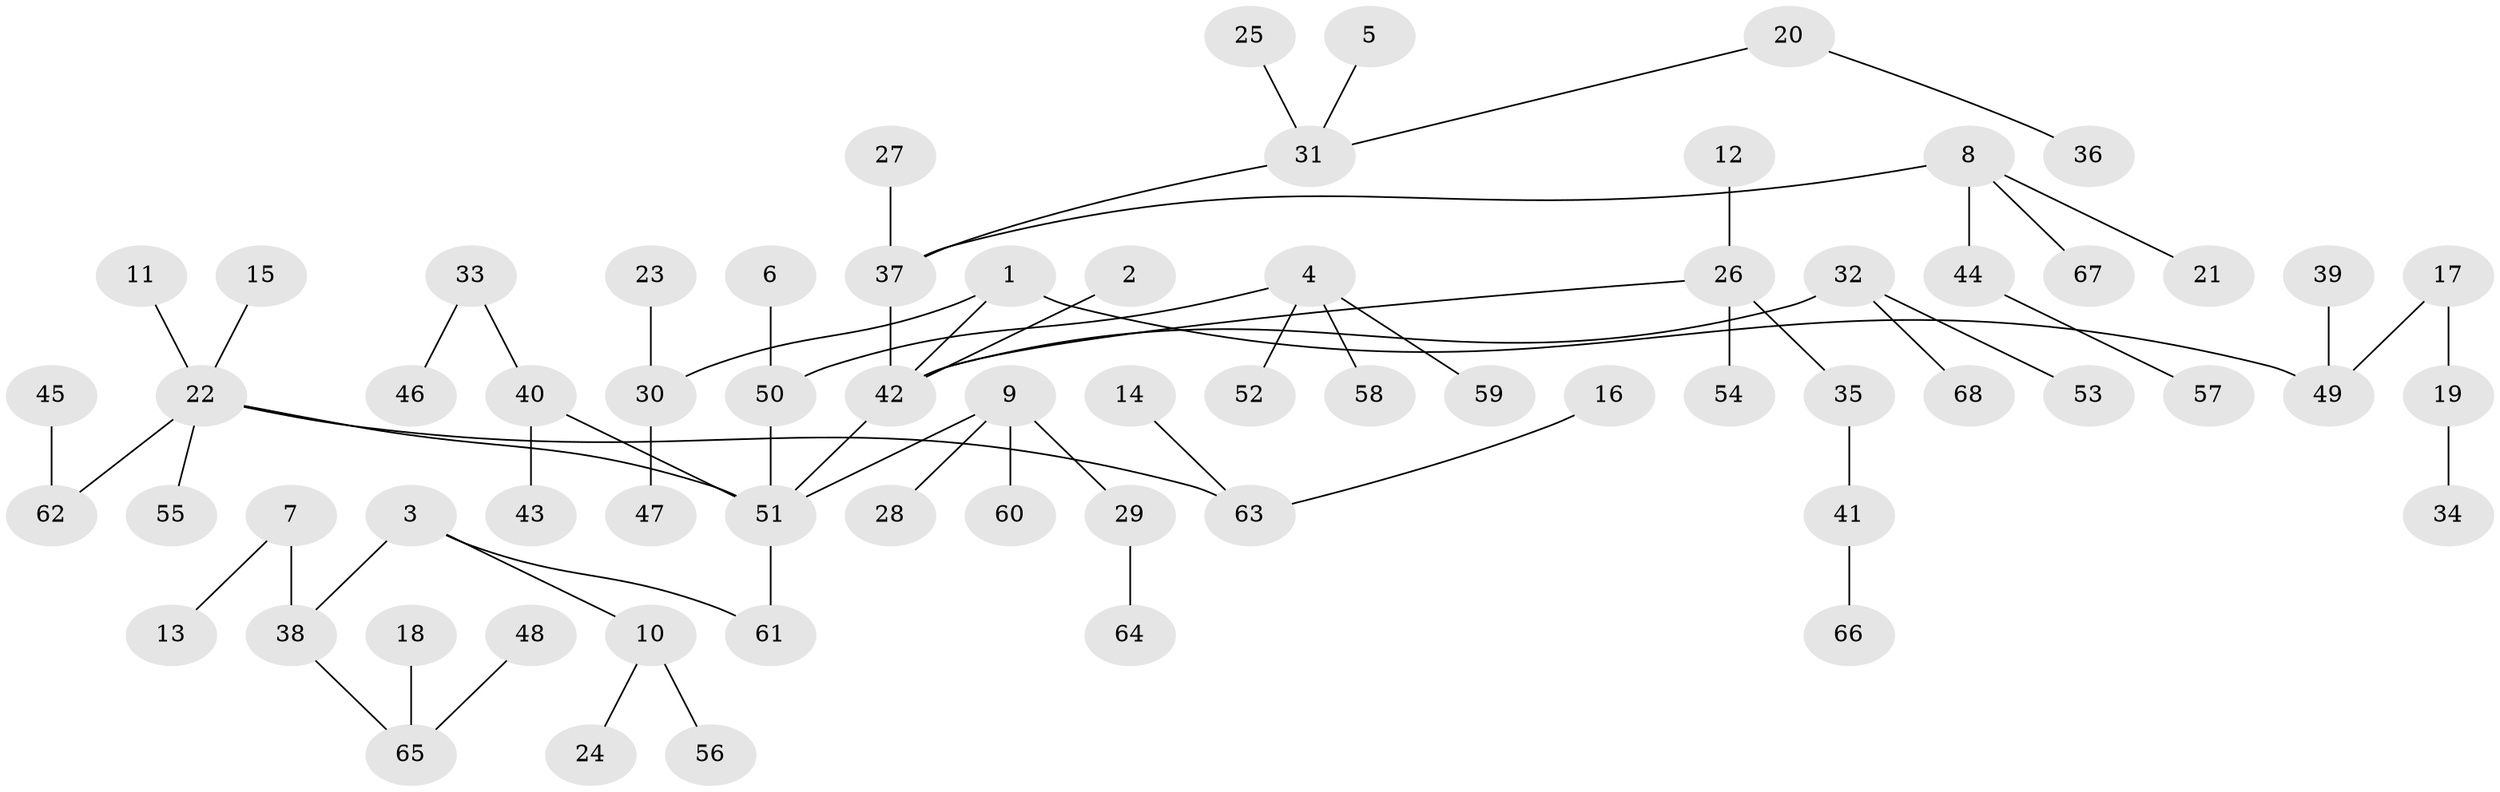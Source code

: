 // original degree distribution, {8: 0.014814814814814815, 3: 0.11851851851851852, 1: 0.5111111111111111, 4: 0.08148148148148149, 6: 0.014814814814814815, 2: 0.23703703703703705, 5: 0.022222222222222223}
// Generated by graph-tools (version 1.1) at 2025/02/03/09/25 03:02:28]
// undirected, 68 vertices, 67 edges
graph export_dot {
graph [start="1"]
  node [color=gray90,style=filled];
  1;
  2;
  3;
  4;
  5;
  6;
  7;
  8;
  9;
  10;
  11;
  12;
  13;
  14;
  15;
  16;
  17;
  18;
  19;
  20;
  21;
  22;
  23;
  24;
  25;
  26;
  27;
  28;
  29;
  30;
  31;
  32;
  33;
  34;
  35;
  36;
  37;
  38;
  39;
  40;
  41;
  42;
  43;
  44;
  45;
  46;
  47;
  48;
  49;
  50;
  51;
  52;
  53;
  54;
  55;
  56;
  57;
  58;
  59;
  60;
  61;
  62;
  63;
  64;
  65;
  66;
  67;
  68;
  1 -- 30 [weight=1.0];
  1 -- 42 [weight=1.0];
  1 -- 49 [weight=1.0];
  2 -- 42 [weight=1.0];
  3 -- 10 [weight=1.0];
  3 -- 38 [weight=1.0];
  3 -- 61 [weight=1.0];
  4 -- 50 [weight=1.0];
  4 -- 52 [weight=1.0];
  4 -- 58 [weight=1.0];
  4 -- 59 [weight=1.0];
  5 -- 31 [weight=1.0];
  6 -- 50 [weight=1.0];
  7 -- 13 [weight=1.0];
  7 -- 38 [weight=1.0];
  8 -- 21 [weight=1.0];
  8 -- 37 [weight=1.0];
  8 -- 44 [weight=1.0];
  8 -- 67 [weight=1.0];
  9 -- 28 [weight=1.0];
  9 -- 29 [weight=1.0];
  9 -- 51 [weight=1.0];
  9 -- 60 [weight=1.0];
  10 -- 24 [weight=1.0];
  10 -- 56 [weight=1.0];
  11 -- 22 [weight=1.0];
  12 -- 26 [weight=1.0];
  14 -- 63 [weight=1.0];
  15 -- 22 [weight=1.0];
  16 -- 63 [weight=1.0];
  17 -- 19 [weight=1.0];
  17 -- 49 [weight=1.0];
  18 -- 65 [weight=1.0];
  19 -- 34 [weight=1.0];
  20 -- 31 [weight=1.0];
  20 -- 36 [weight=1.0];
  22 -- 51 [weight=1.0];
  22 -- 55 [weight=1.0];
  22 -- 62 [weight=1.0];
  22 -- 63 [weight=1.0];
  23 -- 30 [weight=1.0];
  25 -- 31 [weight=1.0];
  26 -- 35 [weight=1.0];
  26 -- 42 [weight=1.0];
  26 -- 54 [weight=1.0];
  27 -- 37 [weight=1.0];
  29 -- 64 [weight=1.0];
  30 -- 47 [weight=1.0];
  31 -- 37 [weight=1.0];
  32 -- 42 [weight=1.0];
  32 -- 53 [weight=1.0];
  32 -- 68 [weight=1.0];
  33 -- 40 [weight=1.0];
  33 -- 46 [weight=1.0];
  35 -- 41 [weight=1.0];
  37 -- 42 [weight=1.0];
  38 -- 65 [weight=1.0];
  39 -- 49 [weight=1.0];
  40 -- 43 [weight=1.0];
  40 -- 51 [weight=1.0];
  41 -- 66 [weight=1.0];
  42 -- 51 [weight=1.0];
  44 -- 57 [weight=1.0];
  45 -- 62 [weight=1.0];
  48 -- 65 [weight=1.0];
  50 -- 51 [weight=1.0];
  51 -- 61 [weight=1.0];
}
